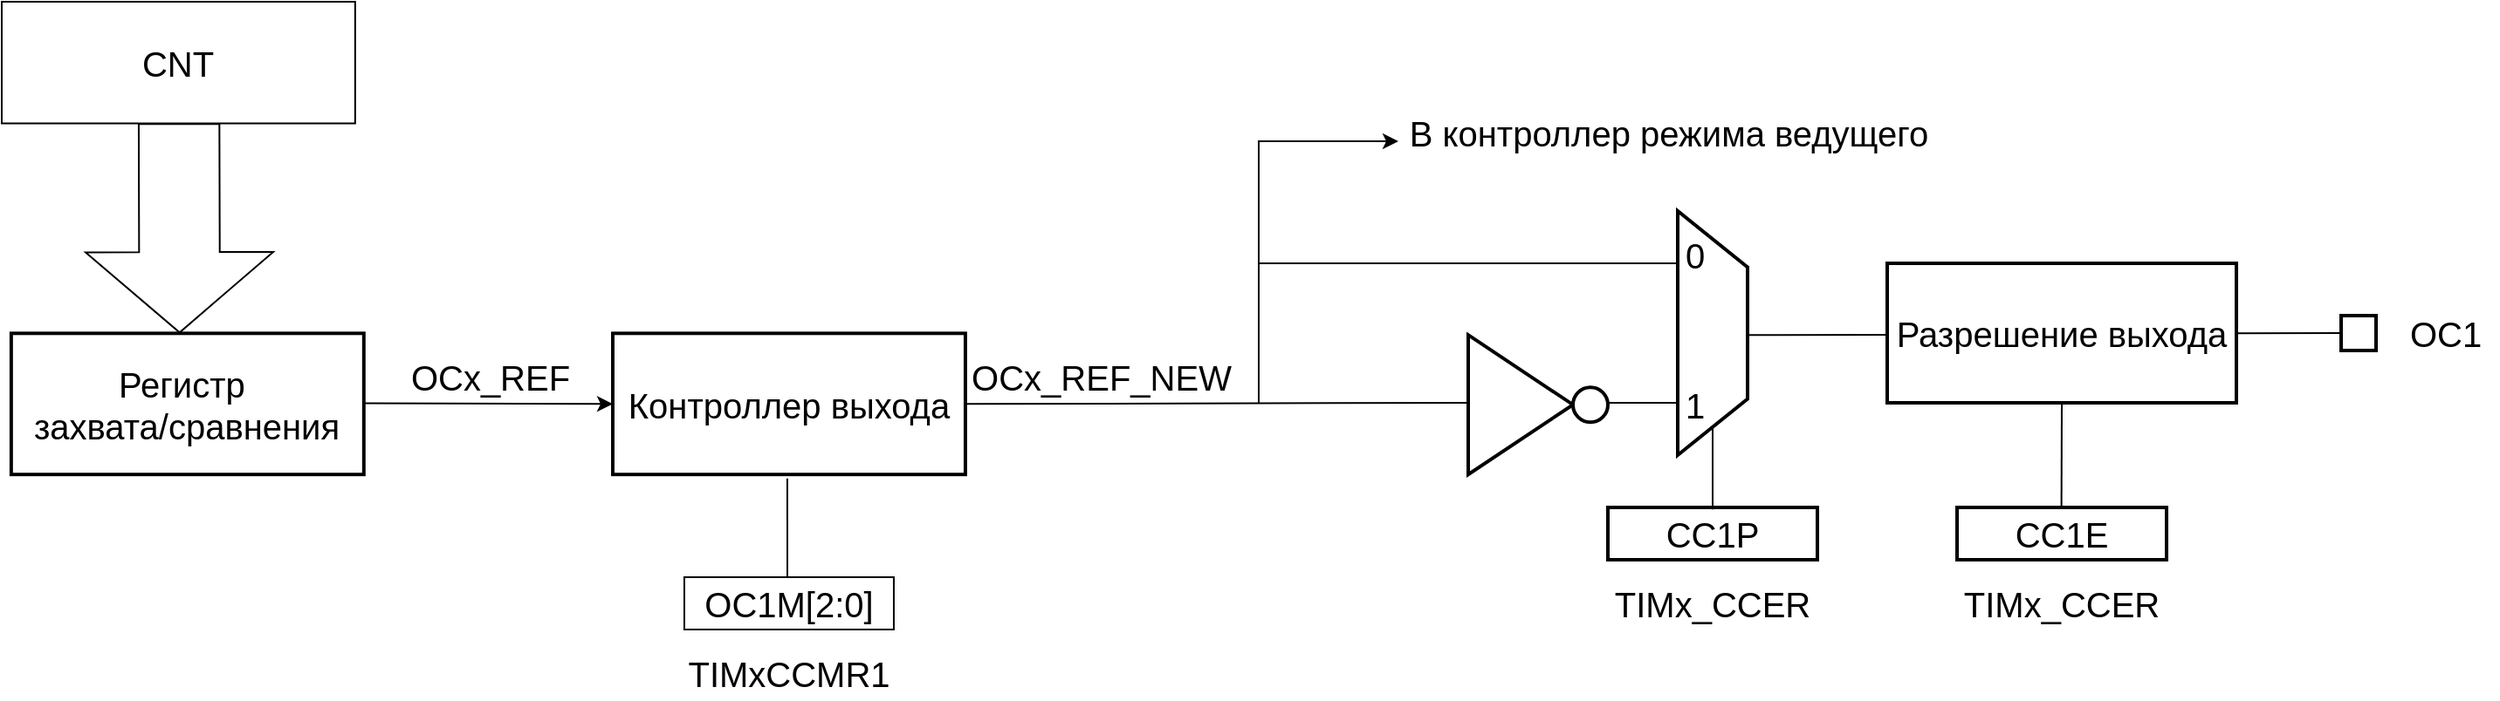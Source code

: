 <mxfile version="28.2.5">
  <diagram name="Страница — 1" id="R2wSkaVMbLC7iS_dHdfB">
    <mxGraphModel dx="1895" dy="1098" grid="1" gridSize="10" guides="1" tooltips="1" connect="1" arrows="1" fold="1" page="1" pageScale="1" pageWidth="827" pageHeight="1169" math="0" shadow="0">
      <root>
        <mxCell id="0" />
        <mxCell id="1" parent="0" />
        <mxCell id="L8R40jdyZAvTHfRNHTY6-1" value="&lt;font style=&quot;font-size: 20px;&quot;&gt;Регистр&amp;nbsp;&lt;/font&gt;&lt;div&gt;&lt;font style=&quot;font-size: 20px;&quot;&gt;захвата/сравнения&lt;/font&gt;&lt;/div&gt;" style="rounded=0;whiteSpace=wrap;html=1;strokeWidth=1.968;" vertex="1" parent="1">
          <mxGeometry x="385.44" y="430.16" width="201.97" height="80.94" as="geometry" />
        </mxCell>
        <mxCell id="L8R40jdyZAvTHfRNHTY6-2" value="&lt;font style=&quot;font-size: 20px;&quot;&gt;CNT&lt;/font&gt;" style="rounded=0;whiteSpace=wrap;html=1;" vertex="1" parent="1">
          <mxGeometry x="380" y="240" width="202.43" height="69.76" as="geometry" />
        </mxCell>
        <mxCell id="L8R40jdyZAvTHfRNHTY6-3" value="" style="shape=flexArrow;endArrow=classic;html=1;rounded=0;endWidth=60.243;endSize=15.014;width=46.207;" edge="1" parent="1">
          <mxGeometry width="50" height="50" relative="1" as="geometry">
            <mxPoint x="481.57" y="309.55" as="sourcePoint" />
            <mxPoint x="481.89" y="430.16" as="targetPoint" />
          </mxGeometry>
        </mxCell>
        <mxCell id="L8R40jdyZAvTHfRNHTY6-4" value="&lt;span style=&quot;font-size: 20px;&quot;&gt;Контроллер выхода&lt;/span&gt;" style="rounded=0;whiteSpace=wrap;html=1;strokeWidth=1.968;" vertex="1" parent="1">
          <mxGeometry x="730" y="430.16" width="201.97" height="80.94" as="geometry" />
        </mxCell>
        <mxCell id="L8R40jdyZAvTHfRNHTY6-5" value="" style="endArrow=classic;html=1;rounded=0;entryX=0;entryY=0.5;entryDx=0;entryDy=0;" edge="1" parent="1" target="L8R40jdyZAvTHfRNHTY6-4">
          <mxGeometry width="50" height="50" relative="1" as="geometry">
            <mxPoint x="587.41" y="470.29" as="sourcePoint" />
            <mxPoint x="655.44" y="470.29" as="targetPoint" />
          </mxGeometry>
        </mxCell>
        <mxCell id="L8R40jdyZAvTHfRNHTY6-6" value="&lt;font style=&quot;font-size: 20px;&quot;&gt;OCx_REF&lt;/font&gt;" style="text;html=1;align=center;verticalAlign=middle;whiteSpace=wrap;rounded=0;" vertex="1" parent="1">
          <mxGeometry x="630" y="440.0" width="60" height="30" as="geometry" />
        </mxCell>
        <mxCell id="L8R40jdyZAvTHfRNHTY6-7" value="&lt;font style=&quot;font-size: 20px;&quot;&gt;OC1M[2:0]&lt;/font&gt;" style="rounded=0;whiteSpace=wrap;html=1;" vertex="1" parent="1">
          <mxGeometry x="770.98" y="570" width="120" height="30" as="geometry" />
        </mxCell>
        <mxCell id="L8R40jdyZAvTHfRNHTY6-8" value="" style="endArrow=none;html=1;rounded=0;entryX=0.495;entryY=1.028;entryDx=0;entryDy=0;entryPerimeter=0;" edge="1" parent="1" target="L8R40jdyZAvTHfRNHTY6-4">
          <mxGeometry width="50" height="50" relative="1" as="geometry">
            <mxPoint x="830" y="570" as="sourcePoint" />
            <mxPoint x="830" y="520" as="targetPoint" />
          </mxGeometry>
        </mxCell>
        <mxCell id="L8R40jdyZAvTHfRNHTY6-9" value="&lt;font style=&quot;font-size: 20px;&quot;&gt;TIMxCCMR1&lt;/font&gt;" style="text;html=1;align=center;verticalAlign=middle;whiteSpace=wrap;rounded=0;" vertex="1" parent="1">
          <mxGeometry x="800.99" y="610" width="60" height="30" as="geometry" />
        </mxCell>
        <mxCell id="L8R40jdyZAvTHfRNHTY6-10" value="" style="verticalLabelPosition=middle;verticalAlign=middle;html=1;shape=trapezoid;perimeter=trapezoidPerimeter;whiteSpace=wrap;size=0.23;arcSize=10;flipV=1;labelPosition=center;align=center;rotation=-90;strokeWidth=2;" vertex="1" parent="1">
          <mxGeometry x="1290" y="410" width="140" height="40" as="geometry" />
        </mxCell>
        <mxCell id="L8R40jdyZAvTHfRNHTY6-11" value="" style="endArrow=none;html=1;rounded=0;exitX=1;exitY=0.5;exitDx=0;exitDy=0;" edge="1" parent="1" source="L8R40jdyZAvTHfRNHTY6-4">
          <mxGeometry width="50" height="50" relative="1" as="geometry">
            <mxPoint x="1010" y="470" as="sourcePoint" />
            <mxPoint x="1220" y="470" as="targetPoint" />
          </mxGeometry>
        </mxCell>
        <mxCell id="L8R40jdyZAvTHfRNHTY6-12" value="" style="triangle;whiteSpace=wrap;html=1;strokeWidth=2;" vertex="1" parent="1">
          <mxGeometry x="1220" y="431.1" width="60" height="80" as="geometry" />
        </mxCell>
        <mxCell id="L8R40jdyZAvTHfRNHTY6-13" value="" style="ellipse;whiteSpace=wrap;html=1;aspect=fixed;strokeWidth=2;" vertex="1" parent="1">
          <mxGeometry x="1280" y="461.1" width="20" height="20" as="geometry" />
        </mxCell>
        <mxCell id="L8R40jdyZAvTHfRNHTY6-14" value="" style="endArrow=none;html=1;rounded=0;entryX=0.214;entryY=1;entryDx=0;entryDy=0;entryPerimeter=0;" edge="1" parent="1" target="L8R40jdyZAvTHfRNHTY6-10">
          <mxGeometry width="50" height="50" relative="1" as="geometry">
            <mxPoint x="1300" y="470" as="sourcePoint" />
            <mxPoint x="1350" y="420" as="targetPoint" />
          </mxGeometry>
        </mxCell>
        <mxCell id="L8R40jdyZAvTHfRNHTY6-15" value="" style="endArrow=none;html=1;rounded=0;entryX=0.786;entryY=1;entryDx=0;entryDy=0;entryPerimeter=0;" edge="1" parent="1" target="L8R40jdyZAvTHfRNHTY6-10">
          <mxGeometry width="50" height="50" relative="1" as="geometry">
            <mxPoint x="1100" y="470" as="sourcePoint" />
            <mxPoint x="1100" y="340" as="targetPoint" />
            <Array as="points">
              <mxPoint x="1100" y="390" />
            </Array>
          </mxGeometry>
        </mxCell>
        <mxCell id="L8R40jdyZAvTHfRNHTY6-16" value="" style="endArrow=none;html=1;rounded=0;" edge="1" parent="1">
          <mxGeometry width="50" height="50" relative="1" as="geometry">
            <mxPoint x="1380" y="431.1" as="sourcePoint" />
            <mxPoint x="1460" y="431" as="targetPoint" />
          </mxGeometry>
        </mxCell>
        <mxCell id="L8R40jdyZAvTHfRNHTY6-17" value="&lt;font style=&quot;font-size: 20px;&quot;&gt;Разрешение выхода&lt;/font&gt;" style="rounded=0;whiteSpace=wrap;html=1;strokeWidth=2;" vertex="1" parent="1">
          <mxGeometry x="1460" y="390" width="200" height="80" as="geometry" />
        </mxCell>
        <mxCell id="L8R40jdyZAvTHfRNHTY6-18" value="" style="endArrow=none;html=1;rounded=0;" edge="1" parent="1">
          <mxGeometry width="50" height="50" relative="1" as="geometry">
            <mxPoint x="1660" y="430.16" as="sourcePoint" />
            <mxPoint x="1720" y="430" as="targetPoint" />
          </mxGeometry>
        </mxCell>
        <mxCell id="L8R40jdyZAvTHfRNHTY6-19" value="" style="whiteSpace=wrap;html=1;aspect=fixed;strokeWidth=2;" vertex="1" parent="1">
          <mxGeometry x="1720" y="420" width="20" height="20" as="geometry" />
        </mxCell>
        <mxCell id="L8R40jdyZAvTHfRNHTY6-20" value="&lt;font style=&quot;font-size: 20px;&quot;&gt;1&lt;/font&gt;" style="text;html=1;align=center;verticalAlign=middle;whiteSpace=wrap;rounded=0;" vertex="1" parent="1">
          <mxGeometry x="1340" y="465.63" width="20" height="10" as="geometry" />
        </mxCell>
        <mxCell id="L8R40jdyZAvTHfRNHTY6-21" value="&lt;font style=&quot;font-size: 20px;&quot;&gt;0&lt;/font&gt;" style="text;html=1;align=center;verticalAlign=middle;whiteSpace=wrap;rounded=0;" vertex="1" parent="1">
          <mxGeometry x="1340" y="380" width="20" height="10" as="geometry" />
        </mxCell>
        <mxCell id="L8R40jdyZAvTHfRNHTY6-22" value="&lt;font style=&quot;font-size: 20px;&quot;&gt;CC1P&lt;/font&gt;" style="rounded=0;whiteSpace=wrap;html=1;strokeWidth=2;" vertex="1" parent="1">
          <mxGeometry x="1300" y="530" width="120" height="30" as="geometry" />
        </mxCell>
        <mxCell id="L8R40jdyZAvTHfRNHTY6-23" value="" style="endArrow=classic;html=1;rounded=0;" edge="1" parent="1">
          <mxGeometry width="50" height="50" relative="1" as="geometry">
            <mxPoint x="1100" y="390" as="sourcePoint" />
            <mxPoint x="1180" y="320" as="targetPoint" />
            <Array as="points">
              <mxPoint x="1100" y="320" />
            </Array>
          </mxGeometry>
        </mxCell>
        <mxCell id="L8R40jdyZAvTHfRNHTY6-24" value="&lt;font style=&quot;font-size: 20px;&quot;&gt;TIMx_CCER&lt;/font&gt;" style="text;html=1;align=center;verticalAlign=middle;whiteSpace=wrap;rounded=0;" vertex="1" parent="1">
          <mxGeometry x="1330" y="570" width="60" height="30" as="geometry" />
        </mxCell>
        <mxCell id="L8R40jdyZAvTHfRNHTY6-25" value="" style="endArrow=none;html=1;rounded=0;entryX=0;entryY=0.5;entryDx=0;entryDy=0;" edge="1" parent="1" target="L8R40jdyZAvTHfRNHTY6-10">
          <mxGeometry width="50" height="50" relative="1" as="geometry">
            <mxPoint x="1360" y="531.1" as="sourcePoint" />
            <mxPoint x="1410" y="481.1" as="targetPoint" />
          </mxGeometry>
        </mxCell>
        <mxCell id="L8R40jdyZAvTHfRNHTY6-26" value="&lt;font style=&quot;font-size: 20px;&quot;&gt;OC1&lt;/font&gt;" style="text;html=1;align=center;verticalAlign=middle;whiteSpace=wrap;rounded=0;" vertex="1" parent="1">
          <mxGeometry x="1750" y="415" width="60" height="30" as="geometry" />
        </mxCell>
        <mxCell id="L8R40jdyZAvTHfRNHTY6-27" value="&lt;font style=&quot;font-size: 20px;&quot;&gt;В контроллер режима ведущего&lt;/font&gt;" style="text;html=1;align=center;verticalAlign=middle;whiteSpace=wrap;rounded=0;" vertex="1" parent="1">
          <mxGeometry x="1180" y="300" width="310" height="30" as="geometry" />
        </mxCell>
        <mxCell id="L8R40jdyZAvTHfRNHTY6-28" value="&lt;font style=&quot;font-size: 20px;&quot;&gt;CC1E&lt;/font&gt;" style="rounded=0;whiteSpace=wrap;html=1;strokeWidth=2;" vertex="1" parent="1">
          <mxGeometry x="1500" y="530" width="120" height="30" as="geometry" />
        </mxCell>
        <mxCell id="L8R40jdyZAvTHfRNHTY6-29" value="" style="endArrow=none;html=1;rounded=0;entryX=0.5;entryY=1;entryDx=0;entryDy=0;" edge="1" parent="1" target="L8R40jdyZAvTHfRNHTY6-17">
          <mxGeometry width="50" height="50" relative="1" as="geometry">
            <mxPoint x="1559.8" y="530" as="sourcePoint" />
            <mxPoint x="1559.8" y="482.9" as="targetPoint" />
          </mxGeometry>
        </mxCell>
        <mxCell id="L8R40jdyZAvTHfRNHTY6-30" value="&lt;font style=&quot;font-size: 20px;&quot;&gt;TIMx_CCER&lt;/font&gt;" style="text;html=1;align=center;verticalAlign=middle;whiteSpace=wrap;rounded=0;" vertex="1" parent="1">
          <mxGeometry x="1530" y="570" width="60" height="30" as="geometry" />
        </mxCell>
        <mxCell id="L8R40jdyZAvTHfRNHTY6-31" value="&lt;font style=&quot;font-size: 20px;&quot;&gt;OCx_REF_NEW&lt;/font&gt;" style="text;html=1;align=center;verticalAlign=middle;whiteSpace=wrap;rounded=0;" vertex="1" parent="1">
          <mxGeometry x="980" y="440" width="60" height="30" as="geometry" />
        </mxCell>
      </root>
    </mxGraphModel>
  </diagram>
</mxfile>
